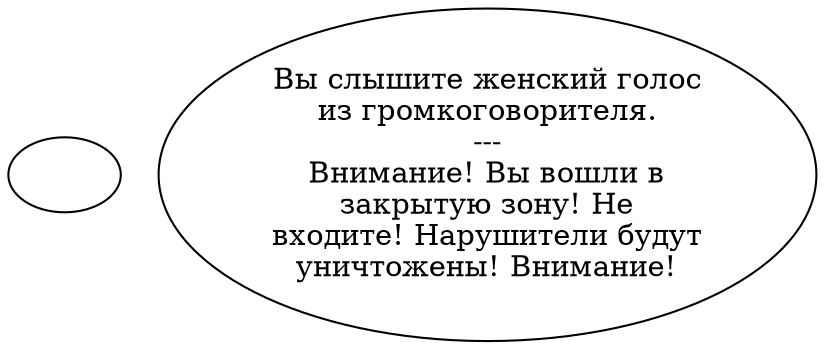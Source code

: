 digraph vatwarn {
  "start" [style=filled       fillcolor="#FFFFFF"       color="#000000"]
  "start" [label=""]
  "spatial_p_proc" [style=filled       fillcolor="#FFFFFF"       color="#000000"]
  "spatial_p_proc" [label="Вы слышите женский голос\nиз громкоговорителя.\n---\nВнимание! Вы вошли в\nзакрытую зону! Не\nвходите! Нарушители будут\nуничтожены! Внимание!"]
}